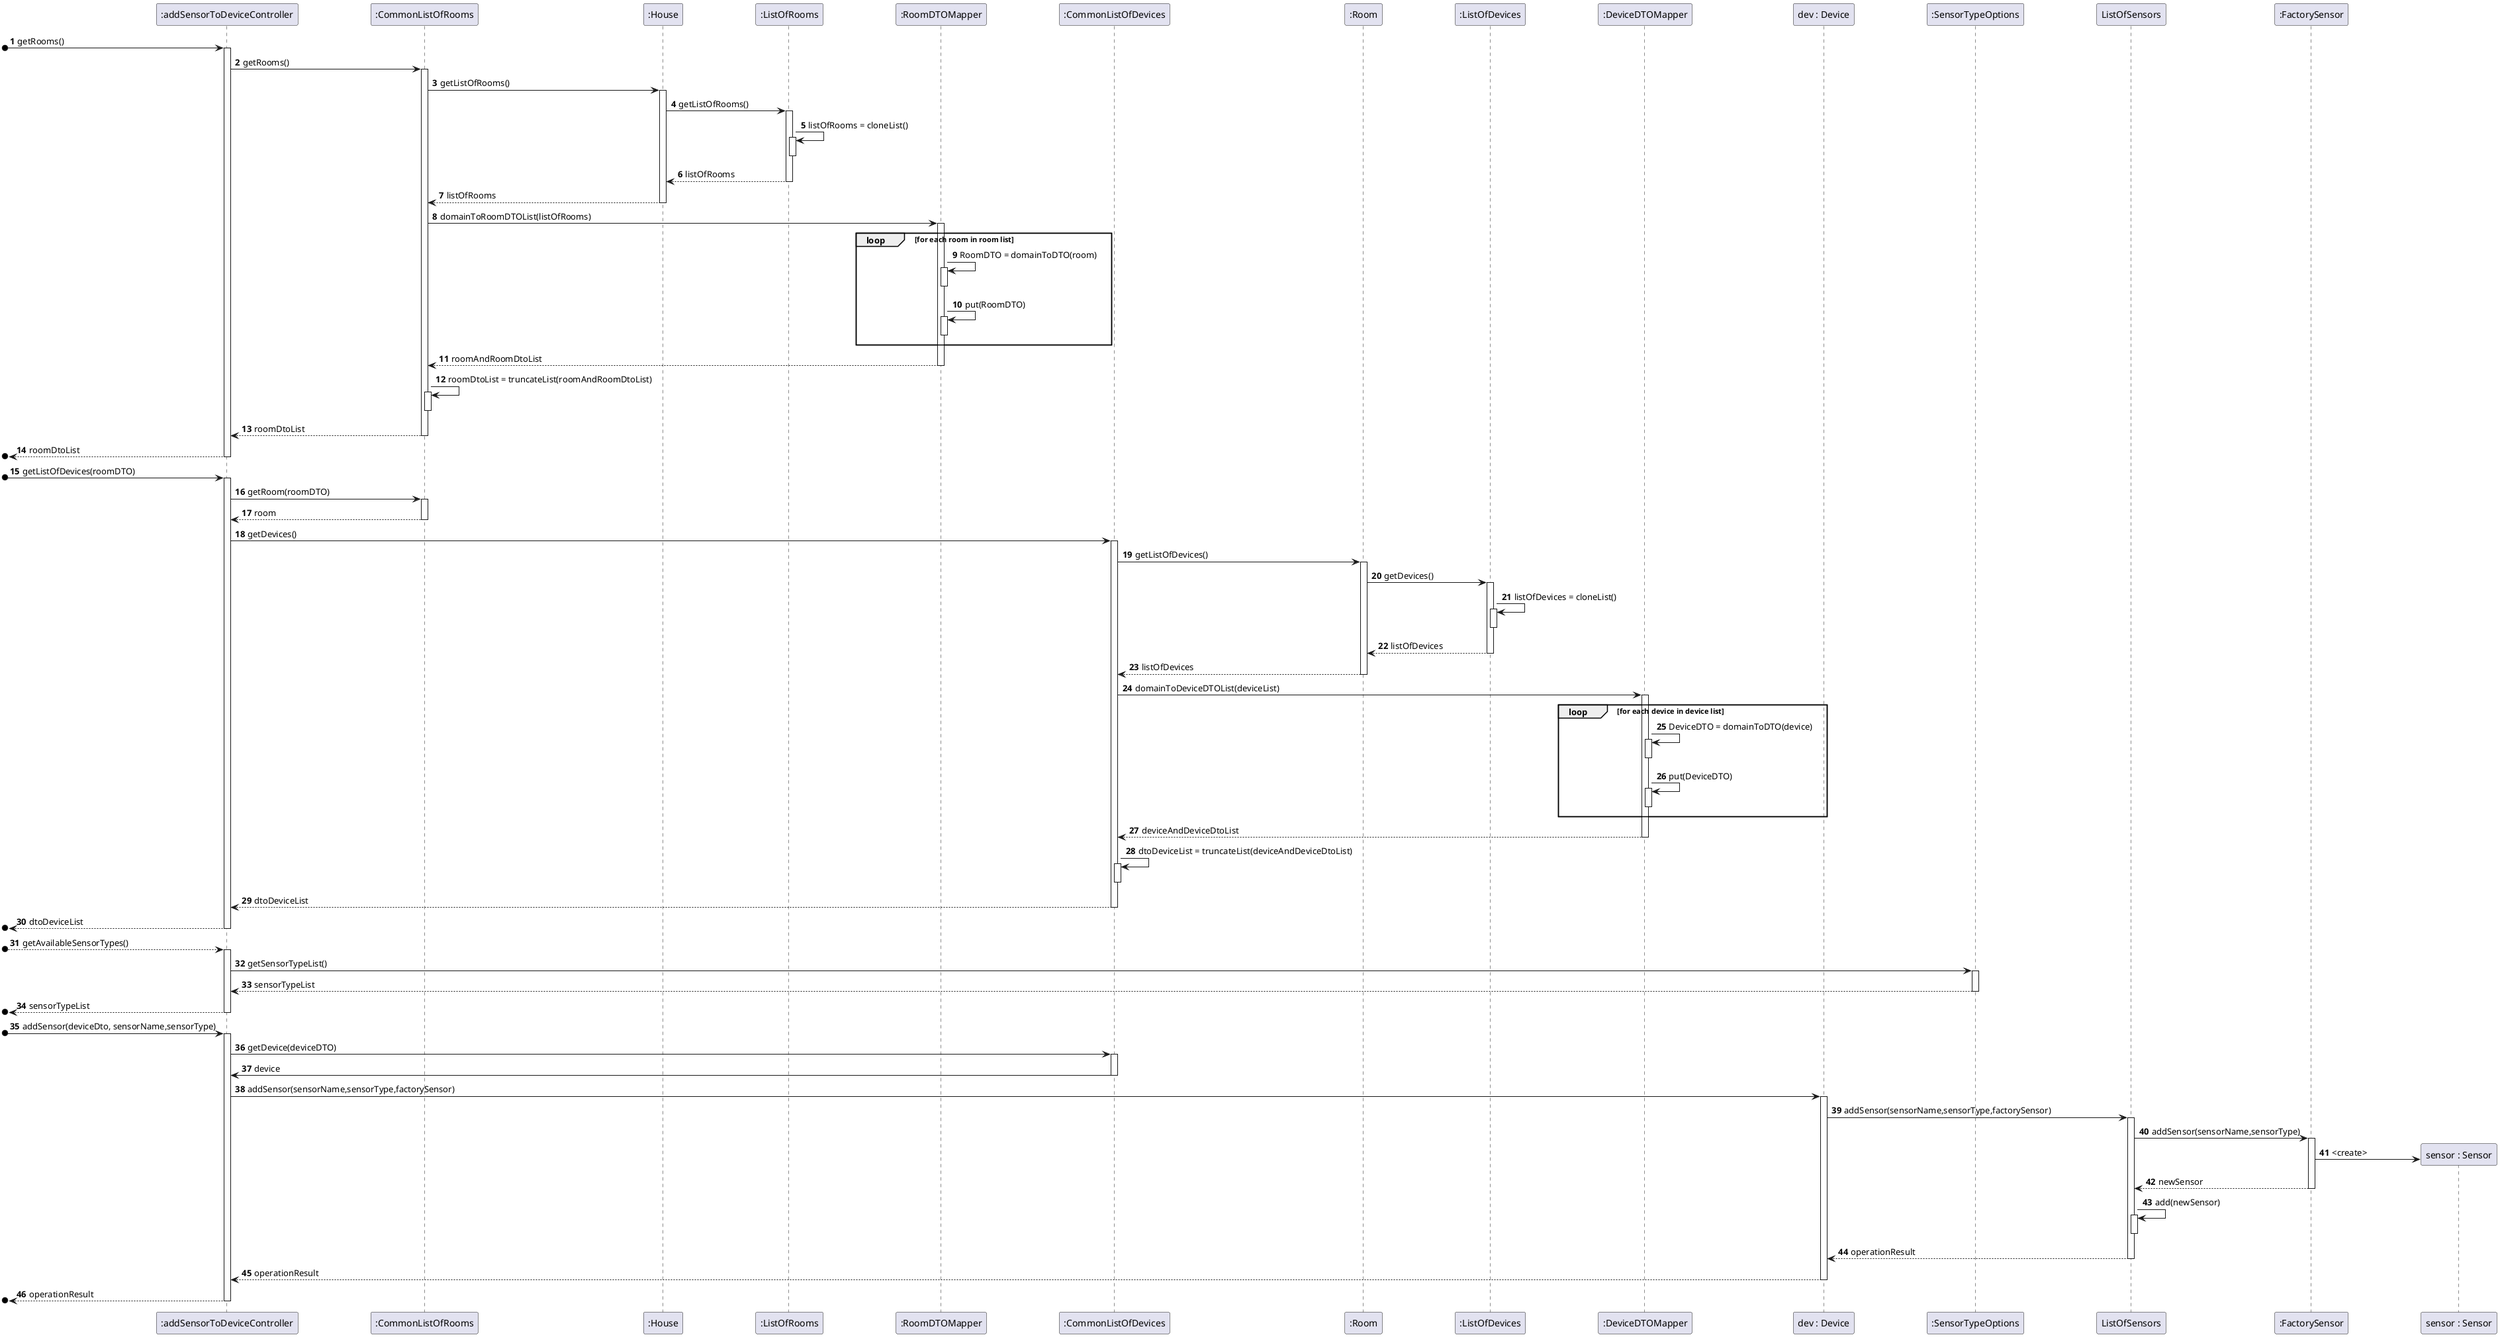 @startuml

skinparam ParticipantPadding 50
autonumber

participant ":addSensorToDeviceController" as CTRL
participant ":CommonListOfRooms" as CU
participant ":House" as h
participant ":ListOfRooms" as LR
participant ":RoomDTOMapper" as RDTM
participant ":CommonListOfDevices" as CD
participant ":Room" as r
participant ":ListOfDevices" as LD
participant ":DeviceDTOMapper" as DDTM
participant "dev : Device" as dev
participant ":SensorTypeOptions" as STO
participant "ListOfSensors" as LS
participant ":FactorySensor" as FS
participant "sensor : Sensor" as sen

[o-> CTRL : getRooms()
activate CTRL
CTRL -> CU : getRooms()
activate CU
CU -> h : getListOfRooms()
activate h
h -> LR : getListOfRooms()
activate LR
LR -> LR : listOfRooms = cloneList()
activate LR
deactivate LR
LR --> h : listOfRooms
deactivate LR
h --> CU : listOfRooms
deactivate h
CU -> RDTM : domainToRoomDTOList(listOfRooms)
activate RDTM
loop for each room in room list
RDTM -> RDTM : RoomDTO = domainToDTO(room)
activate RDTM
deactivate RDTM
RDTM -> RDTM : put(RoomDTO)
activate RDTM
deactivate RDTM
end loop
RDTM --> CU : roomAndRoomDtoList
deactivate RDTM
CU -> CU : roomDtoList = truncateList(roomAndRoomDtoList)
activate CU
deactivate CU
CU --> CTRL : roomDtoList
deactivate CU
[o<-- CTRL : roomDtoList
deactivate CTRL


[o-> CTRL : getListOfDevices(roomDTO)
activate CTRL
CTRL -> CU: getRoom(roomDTO)
activate CU
CU --> CTRL : room
deactivate CU
CTRL -> CD : getDevices()
activate CD
CD -> r : getListOfDevices()
activate r
r -> LD : getDevices()
activate LD
LD -> LD : listOfDevices = cloneList()
activate LD
deactivate LD
LD --> r : listOfDevices
deactivate LD
r --> CD : listOfDevices
deactivate r
CD -> DDTM : domainToDeviceDTOList(deviceList)
activate DDTM
loop for each device in device list
DDTM -> DDTM : DeviceDTO = domainToDTO(device)
activate DDTM
deactivate DDTM
DDTM -> DDTM : put(DeviceDTO)
activate DDTM
deactivate DDTM
end loop
DDTM --> CD : deviceAndDeviceDtoList
deactivate DDTM
CD -> CD : dtoDeviceList = truncateList(deviceAndDeviceDtoList)
activate CD
deactivate CD
CD --> CTRL : dtoDeviceList
deactivate CD
[o<-- CTRL : dtoDeviceList
deactivate CTRL

[o--> CTRL: getAvailableSensorTypes()
activate CTRL
CTRL -> STO : getSensorTypeList()
activate STO
STO --> CTRL : sensorTypeList
deactivate STO
[o<--CTRL : sensorTypeList

deactivate CTRL


[o-> CTRL : addSensor(deviceDto, sensorName,sensorType)
activate CTRL
CTRL -> CD : getDevice(deviceDTO)
activate CD
CD -> CTRL : device
deactivate CD
CTRL -> dev : addSensor(sensorName,sensorType,factorySensor)
activate dev
dev -> LS : addSensor(sensorName,sensorType,factorySensor)
activate LS
LS -> FS :addSensor(sensorName,sensorType)
activate FS
FS -> sen ** : <create>
FS --> LS : newSensor
deactivate FS
LS -> LS : add(newSensor)
activate LS
deactivate LS
LS --> dev : operationResult
deactivate LS
dev --> CTRL : operationResult
deactivate dev
[o<-- CTRL : operationResult
deactivate CTRL

@enduml
